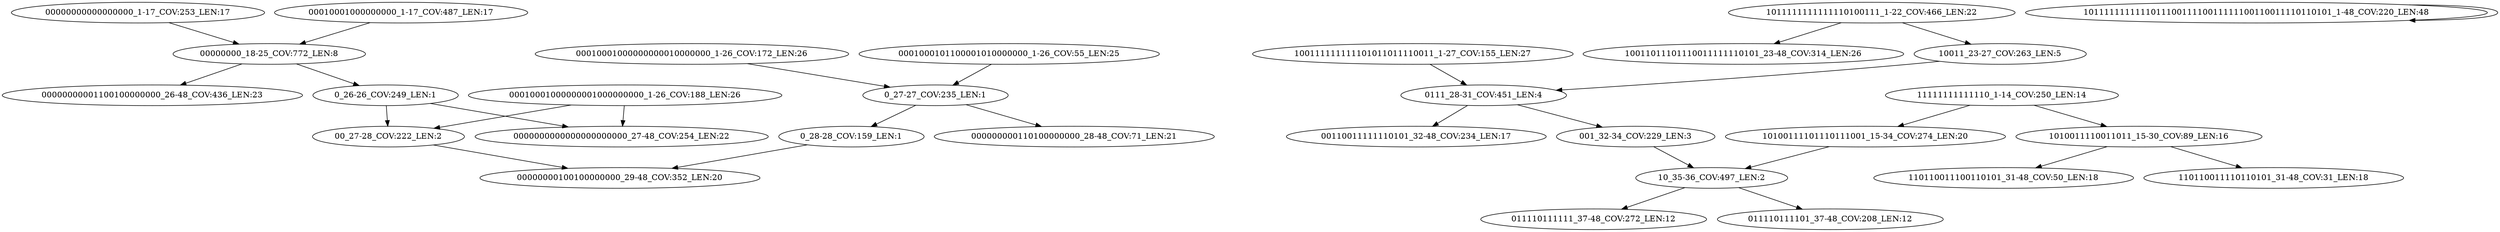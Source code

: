 digraph G {
    "00000000_18-25_COV:772_LEN:8" -> "00000000001100100000000_26-48_COV:436_LEN:23";
    "00000000_18-25_COV:772_LEN:8" -> "0_26-26_COV:249_LEN:1";
    "00010001000000001000000000_1-26_COV:188_LEN:26" -> "00_27-28_COV:222_LEN:2";
    "00010001000000001000000000_1-26_COV:188_LEN:26" -> "0000000000000000000000_27-48_COV:254_LEN:22";
    "10100111101110111001_15-34_COV:274_LEN:20" -> "10_35-36_COV:497_LEN:2";
    "00_27-28_COV:222_LEN:2" -> "00000000100100000000_29-48_COV:352_LEN:20";
    "10_35-36_COV:497_LEN:2" -> "011110111111_37-48_COV:272_LEN:12";
    "10_35-36_COV:497_LEN:2" -> "011110111101_37-48_COV:208_LEN:12";
    "0_27-27_COV:235_LEN:1" -> "0_28-28_COV:159_LEN:1";
    "0_27-27_COV:235_LEN:1" -> "000000000110100000000_28-48_COV:71_LEN:21";
    "101111111111101110011110011111100110011110110101_1-48_COV:220_LEN:48" -> "101111111111101110011110011111100110011110110101_1-48_COV:220_LEN:48";
    "100111111111101011011110011_1-27_COV:155_LEN:27" -> "0111_28-31_COV:451_LEN:4";
    "1011111111111110100111_1-22_COV:466_LEN:22" -> "10011011101110011111110101_23-48_COV:314_LEN:26";
    "1011111111111110100111_1-22_COV:466_LEN:22" -> "10011_23-27_COV:263_LEN:5";
    "00000000000000000_1-17_COV:253_LEN:17" -> "00000000_18-25_COV:772_LEN:8";
    "0001000101100001010000000_1-26_COV:55_LEN:25" -> "0_27-27_COV:235_LEN:1";
    "00010001000000000010000000_1-26_COV:172_LEN:26" -> "0_27-27_COV:235_LEN:1";
    "0111_28-31_COV:451_LEN:4" -> "00110011111110101_32-48_COV:234_LEN:17";
    "0111_28-31_COV:451_LEN:4" -> "001_32-34_COV:229_LEN:3";
    "1010011110011011_15-30_COV:89_LEN:16" -> "110110011100110101_31-48_COV:50_LEN:18";
    "1010011110011011_15-30_COV:89_LEN:16" -> "110110011110110101_31-48_COV:31_LEN:18";
    "00010001000000000_1-17_COV:487_LEN:17" -> "00000000_18-25_COV:772_LEN:8";
    "11111111111110_1-14_COV:250_LEN:14" -> "10100111101110111001_15-34_COV:274_LEN:20";
    "11111111111110_1-14_COV:250_LEN:14" -> "1010011110011011_15-30_COV:89_LEN:16";
    "0_26-26_COV:249_LEN:1" -> "00_27-28_COV:222_LEN:2";
    "0_26-26_COV:249_LEN:1" -> "0000000000000000000000_27-48_COV:254_LEN:22";
    "0_28-28_COV:159_LEN:1" -> "00000000100100000000_29-48_COV:352_LEN:20";
    "10011_23-27_COV:263_LEN:5" -> "0111_28-31_COV:451_LEN:4";
    "001_32-34_COV:229_LEN:3" -> "10_35-36_COV:497_LEN:2";
}
